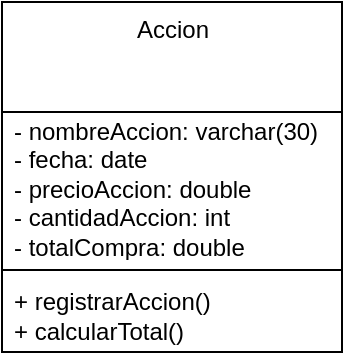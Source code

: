 <mxfile>
    <diagram id="l8z8sxbl6VLCE7xcv7HD" name="Page-1">
        <mxGraphModel dx="832" dy="571" grid="1" gridSize="10" guides="1" tooltips="1" connect="1" arrows="1" fold="1" page="1" pageScale="1" pageWidth="850" pageHeight="1100" math="0" shadow="0">
            <root>
                <mxCell id="0"/>
                <mxCell id="1" parent="0"/>
                <mxCell id="3" value="Accion" style="swimlane;fontStyle=0;align=center;verticalAlign=top;childLayout=stackLayout;horizontal=1;startSize=55;horizontalStack=0;resizeParent=1;resizeParentMax=0;resizeLast=0;collapsible=0;marginBottom=0;html=1;" vertex="1" parent="1">
                    <mxGeometry x="90" y="40" width="170" height="175" as="geometry"/>
                </mxCell>
                <mxCell id="4" value="- nombreAccion: varchar(30)&lt;br&gt;- fecha: date&lt;br&gt;- precioAccion: double&lt;br&gt;- cantidadAccion: int&lt;br&gt;- totalCompra: double" style="text;html=1;strokeColor=none;fillColor=none;align=left;verticalAlign=middle;spacingLeft=4;spacingRight=4;overflow=hidden;rotatable=0;points=[[0,0.5],[1,0.5]];portConstraint=eastwest;" vertex="1" parent="3">
                    <mxGeometry y="55" width="170" height="75" as="geometry"/>
                </mxCell>
                <mxCell id="5" value="" style="line;strokeWidth=1;fillColor=none;align=left;verticalAlign=middle;spacingTop=-1;spacingLeft=3;spacingRight=3;rotatable=0;labelPosition=right;points=[];portConstraint=eastwest;" vertex="1" parent="3">
                    <mxGeometry y="130" width="170" height="8" as="geometry"/>
                </mxCell>
                <mxCell id="7" value="+ registrarAccion()&lt;br&gt;+ calcularTotal()" style="text;html=1;strokeColor=none;fillColor=none;align=left;verticalAlign=middle;spacingLeft=4;spacingRight=4;overflow=hidden;rotatable=0;points=[[0,0.5],[1,0.5]];portConstraint=eastwest;" vertex="1" parent="3">
                    <mxGeometry y="138" width="170" height="37" as="geometry"/>
                </mxCell>
            </root>
        </mxGraphModel>
    </diagram>
</mxfile>